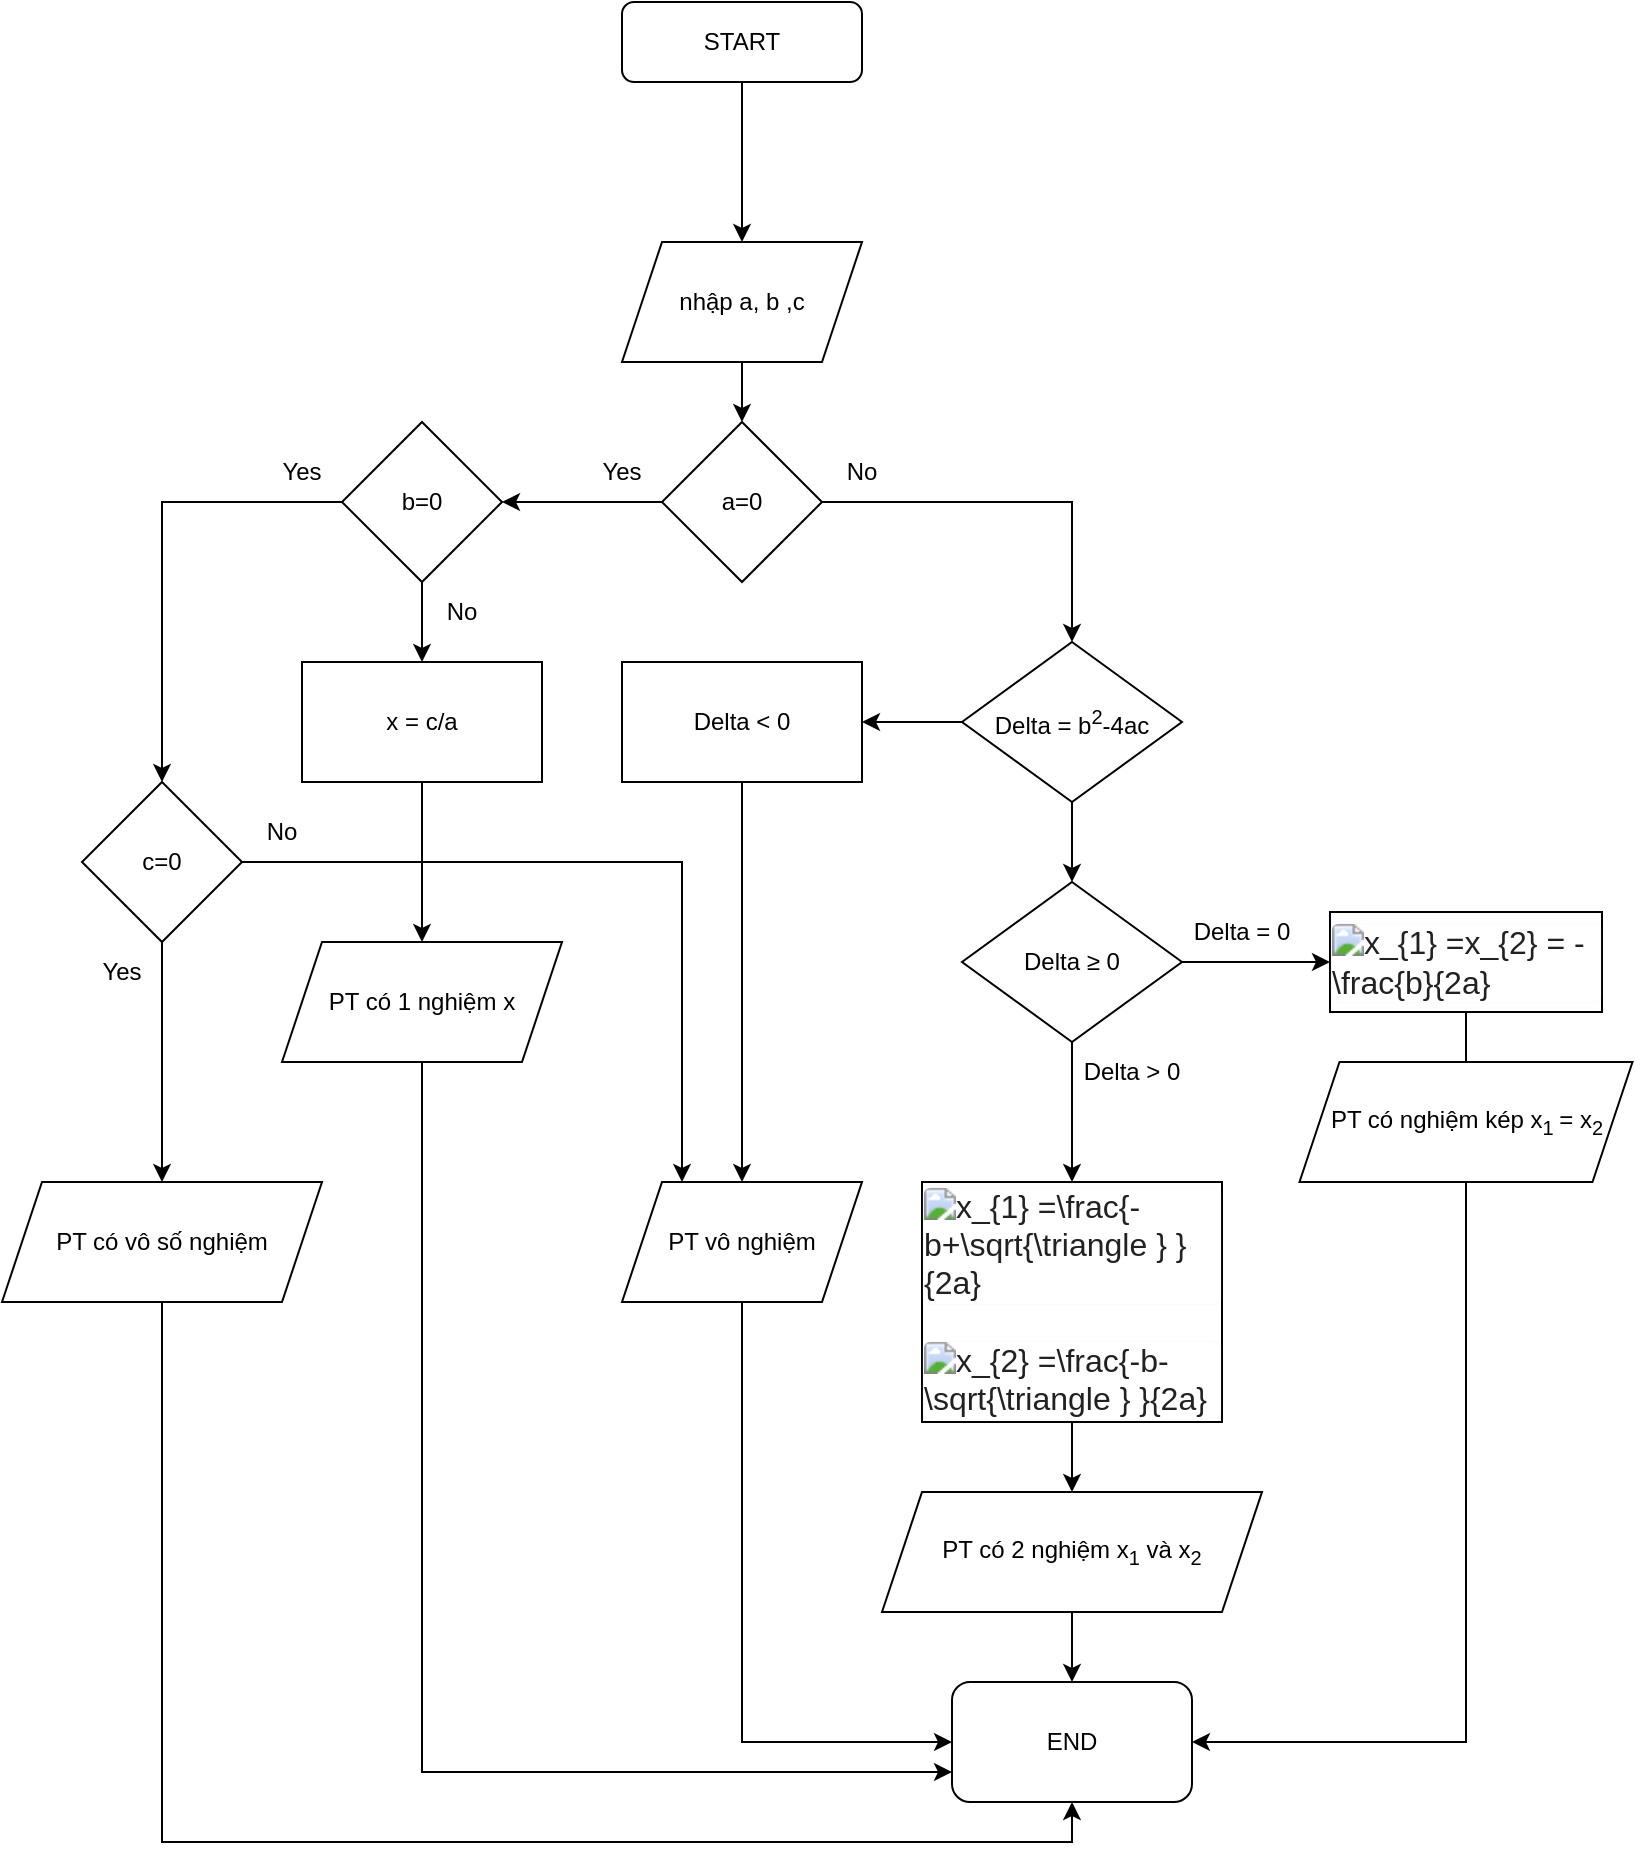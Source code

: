 <mxfile version="24.7.6">
  <diagram id="C5RBs43oDa-KdzZeNtuy" name="Page-1">
    <mxGraphModel dx="1687" dy="918" grid="1" gridSize="10" guides="1" tooltips="1" connect="1" arrows="1" fold="1" page="1" pageScale="1" pageWidth="827" pageHeight="1169" math="0" shadow="0">
      <root>
        <mxCell id="WIyWlLk6GJQsqaUBKTNV-0" />
        <mxCell id="WIyWlLk6GJQsqaUBKTNV-1" parent="WIyWlLk6GJQsqaUBKTNV-0" />
        <mxCell id="qmbQsUwb_5-3CyHs6vJM-4" value="" style="edgeStyle=orthogonalEdgeStyle;rounded=0;orthogonalLoop=1;jettySize=auto;html=1;" edge="1" parent="WIyWlLk6GJQsqaUBKTNV-1" source="WIyWlLk6GJQsqaUBKTNV-3" target="qmbQsUwb_5-3CyHs6vJM-1">
          <mxGeometry relative="1" as="geometry" />
        </mxCell>
        <mxCell id="WIyWlLk6GJQsqaUBKTNV-3" value="START" style="rounded=1;whiteSpace=wrap;html=1;fontSize=12;glass=0;strokeWidth=1;shadow=0;" parent="WIyWlLk6GJQsqaUBKTNV-1" vertex="1">
          <mxGeometry x="310" y="10" width="120" height="40" as="geometry" />
        </mxCell>
        <mxCell id="qmbQsUwb_5-3CyHs6vJM-41" value="" style="edgeStyle=orthogonalEdgeStyle;rounded=0;orthogonalLoop=1;jettySize=auto;html=1;" edge="1" parent="WIyWlLk6GJQsqaUBKTNV-1" source="qmbQsUwb_5-3CyHs6vJM-1" target="qmbQsUwb_5-3CyHs6vJM-40">
          <mxGeometry relative="1" as="geometry" />
        </mxCell>
        <mxCell id="qmbQsUwb_5-3CyHs6vJM-1" value="nhập a, b ,c" style="shape=parallelogram;perimeter=parallelogramPerimeter;whiteSpace=wrap;html=1;fixedSize=1;" vertex="1" parent="WIyWlLk6GJQsqaUBKTNV-1">
          <mxGeometry x="310" y="130" width="120" height="60" as="geometry" />
        </mxCell>
        <mxCell id="qmbQsUwb_5-3CyHs6vJM-14" value="" style="edgeStyle=orthogonalEdgeStyle;rounded=0;orthogonalLoop=1;jettySize=auto;html=1;" edge="1" parent="WIyWlLk6GJQsqaUBKTNV-1" source="qmbQsUwb_5-3CyHs6vJM-10" target="qmbQsUwb_5-3CyHs6vJM-13">
          <mxGeometry relative="1" as="geometry" />
        </mxCell>
        <mxCell id="qmbQsUwb_5-3CyHs6vJM-22" value="" style="edgeStyle=orthogonalEdgeStyle;rounded=0;orthogonalLoop=1;jettySize=auto;html=1;" edge="1" parent="WIyWlLk6GJQsqaUBKTNV-1" source="qmbQsUwb_5-3CyHs6vJM-10" target="qmbQsUwb_5-3CyHs6vJM-21">
          <mxGeometry relative="1" as="geometry" />
        </mxCell>
        <mxCell id="qmbQsUwb_5-3CyHs6vJM-10" value="Delta = b&lt;sup&gt;2&lt;/sup&gt;-4ac" style="rhombus;whiteSpace=wrap;html=1;" vertex="1" parent="WIyWlLk6GJQsqaUBKTNV-1">
          <mxGeometry x="480" y="330" width="110" height="80" as="geometry" />
        </mxCell>
        <mxCell id="qmbQsUwb_5-3CyHs6vJM-18" value="" style="edgeStyle=orthogonalEdgeStyle;rounded=0;orthogonalLoop=1;jettySize=auto;html=1;entryX=0.5;entryY=0;entryDx=0;entryDy=0;" edge="1" parent="WIyWlLk6GJQsqaUBKTNV-1" source="qmbQsUwb_5-3CyHs6vJM-13" target="qmbQsUwb_5-3CyHs6vJM-19">
          <mxGeometry relative="1" as="geometry">
            <mxPoint x="370" y="480" as="targetPoint" />
          </mxGeometry>
        </mxCell>
        <mxCell id="qmbQsUwb_5-3CyHs6vJM-13" value="Delta &amp;lt; 0" style="whiteSpace=wrap;html=1;" vertex="1" parent="WIyWlLk6GJQsqaUBKTNV-1">
          <mxGeometry x="310" y="340" width="120" height="60" as="geometry" />
        </mxCell>
        <mxCell id="qmbQsUwb_5-3CyHs6vJM-33" style="edgeStyle=orthogonalEdgeStyle;rounded=0;orthogonalLoop=1;jettySize=auto;html=1;entryX=0;entryY=0.5;entryDx=0;entryDy=0;" edge="1" parent="WIyWlLk6GJQsqaUBKTNV-1" source="qmbQsUwb_5-3CyHs6vJM-19" target="qmbQsUwb_5-3CyHs6vJM-31">
          <mxGeometry relative="1" as="geometry">
            <Array as="points">
              <mxPoint x="370" y="880" />
            </Array>
          </mxGeometry>
        </mxCell>
        <mxCell id="qmbQsUwb_5-3CyHs6vJM-19" value="PT vô nghiệm" style="shape=parallelogram;perimeter=parallelogramPerimeter;whiteSpace=wrap;html=1;fixedSize=1;" vertex="1" parent="WIyWlLk6GJQsqaUBKTNV-1">
          <mxGeometry x="310" y="600" width="120" height="60" as="geometry" />
        </mxCell>
        <mxCell id="qmbQsUwb_5-3CyHs6vJM-28" value="" style="edgeStyle=orthogonalEdgeStyle;rounded=0;orthogonalLoop=1;jettySize=auto;html=1;" edge="1" parent="WIyWlLk6GJQsqaUBKTNV-1" source="qmbQsUwb_5-3CyHs6vJM-21" target="qmbQsUwb_5-3CyHs6vJM-27">
          <mxGeometry relative="1" as="geometry" />
        </mxCell>
        <mxCell id="qmbQsUwb_5-3CyHs6vJM-21" value="&lt;div style=&quot;text-align: left;&quot;&gt;&lt;span style=&quot;background-color: initial;&quot;&gt;Delta ≥&amp;nbsp;&lt;/span&gt;&lt;span style=&quot;background-color: initial;&quot;&gt;0&lt;/span&gt;&lt;/div&gt;" style="rhombus;whiteSpace=wrap;html=1;" vertex="1" parent="WIyWlLk6GJQsqaUBKTNV-1">
          <mxGeometry x="480" y="450" width="110" height="80" as="geometry" />
        </mxCell>
        <mxCell id="qmbQsUwb_5-3CyHs6vJM-23" value="" style="endArrow=classic;html=1;rounded=0;exitX=1;exitY=0.5;exitDx=0;exitDy=0;" edge="1" parent="WIyWlLk6GJQsqaUBKTNV-1" source="qmbQsUwb_5-3CyHs6vJM-21" target="qmbQsUwb_5-3CyHs6vJM-24">
          <mxGeometry width="50" height="50" relative="1" as="geometry">
            <mxPoint x="540" y="510" as="sourcePoint" />
            <mxPoint x="630" y="490" as="targetPoint" />
          </mxGeometry>
        </mxCell>
        <mxCell id="qmbQsUwb_5-3CyHs6vJM-26" value="" style="edgeStyle=orthogonalEdgeStyle;rounded=0;orthogonalLoop=1;jettySize=auto;html=1;" edge="1" parent="WIyWlLk6GJQsqaUBKTNV-1" source="qmbQsUwb_5-3CyHs6vJM-24">
          <mxGeometry relative="1" as="geometry">
            <mxPoint x="732.059" y="600" as="targetPoint" />
          </mxGeometry>
        </mxCell>
        <mxCell id="qmbQsUwb_5-3CyHs6vJM-24" value="&lt;img style=&quot;margin: 0px auto; padding: 0px; border: 0px solid rgb(204, 204, 204); font-variant-numeric: inherit; font-variant-east-asian: inherit; font-variant-alternates: inherit; font-variant-position: inherit; font-stretch: inherit; font-size: 16px; line-height: inherit; font-family: Arial, sans-serif; font-optical-sizing: inherit; font-kerning: inherit; font-feature-settings: inherit; font-variation-settings: inherit; vertical-align: middle; box-shadow: rgb(238, 238, 238) 0px 0px 1px; border-radius: 3px; max-width: 100%; height: 41px; color: rgba(0, 0, 0, 0.87); text-align: left; background-color: rgb(255, 255, 255); width: 128px;&quot; data-was-processed=&quot;true&quot; data-i=&quot;0&quot; data-src=&quot;https://tex.vdoc.vn?tex=x_%7B1%7D%20%3Dx_%7B2%7D%20%3D%20-%20%5Cfrac%7Bb%7D%7B2a%7D&quot; class=&quot;lazy loaded&quot; data-latex=&quot;x_{1} =x_{2} = - \frac{b}{2a}&quot; height=&quot;41&quot; width=&quot;128&quot; alt=&quot;x_{1} =x_{2} = - \frac{b}{2a}&quot; src=&quot;https://tex.vdoc.vn/?tex=x_%7B1%7D%20%3Dx_%7B2%7D%20%3D%20-%20%5Cfrac%7Bb%7D%7B2a%7D&quot;&gt;" style="rounded=0;whiteSpace=wrap;html=1;" vertex="1" parent="WIyWlLk6GJQsqaUBKTNV-1">
          <mxGeometry x="664" y="465" width="136" height="50" as="geometry" />
        </mxCell>
        <mxCell id="qmbQsUwb_5-3CyHs6vJM-38" style="edgeStyle=orthogonalEdgeStyle;rounded=0;orthogonalLoop=1;jettySize=auto;html=1;entryX=1;entryY=0.5;entryDx=0;entryDy=0;exitX=0.5;exitY=1;exitDx=0;exitDy=0;" edge="1" parent="WIyWlLk6GJQsqaUBKTNV-1" source="qmbQsUwb_5-3CyHs6vJM-25" target="qmbQsUwb_5-3CyHs6vJM-31">
          <mxGeometry relative="1" as="geometry">
            <mxPoint x="732" y="660" as="sourcePoint" />
          </mxGeometry>
        </mxCell>
        <mxCell id="qmbQsUwb_5-3CyHs6vJM-25" value="PT có nghiệm kép x&lt;sub&gt;1&amp;nbsp;&lt;/sub&gt;= x&lt;sub&gt;2&lt;/sub&gt;" style="shape=parallelogram;perimeter=parallelogramPerimeter;whiteSpace=wrap;html=1;fixedSize=1;rounded=0;" vertex="1" parent="WIyWlLk6GJQsqaUBKTNV-1">
          <mxGeometry x="648.75" y="540" width="166.5" height="60" as="geometry" />
        </mxCell>
        <mxCell id="qmbQsUwb_5-3CyHs6vJM-30" value="" style="edgeStyle=orthogonalEdgeStyle;rounded=0;orthogonalLoop=1;jettySize=auto;html=1;" edge="1" parent="WIyWlLk6GJQsqaUBKTNV-1" source="qmbQsUwb_5-3CyHs6vJM-27" target="qmbQsUwb_5-3CyHs6vJM-29">
          <mxGeometry relative="1" as="geometry" />
        </mxCell>
        <mxCell id="qmbQsUwb_5-3CyHs6vJM-27" value="&lt;img style=&quot;margin: 0px auto; padding: 0px; border: 0px solid rgb(204, 204, 204); font-variant-numeric: inherit; font-variant-east-asian: inherit; font-variant-alternates: inherit; font-variant-position: inherit; font-stretch: inherit; font-size: 16px; line-height: inherit; font-family: Arial, sans-serif; font-optical-sizing: inherit; font-kerning: inherit; font-feature-settings: inherit; font-variation-settings: inherit; vertical-align: middle; box-shadow: rgb(238, 238, 238) 0px 0px 1px; border-radius: 3px; max-width: 100%; height: 46px; color: rgba(0, 0, 0, 0.87); text-align: start; background-color: rgb(255, 255, 255); width: 128px;&quot; data-was-processed=&quot;true&quot; data-i=&quot;1&quot; data-src=&quot;https://tex.vdoc.vn?tex=x_%7B1%7D%20%3D%5Cfrac%7B-b%2B%5Csqrt%7B%5Ctriangle%20%7D%20%7D%7B2a%7D&quot; class=&quot;lazy loaded&quot; data-latex=&quot;x_{1} =\frac{-b+\sqrt{\triangle } }{2a}&quot; height=&quot;46&quot; width=&quot;128&quot; alt=&quot;x_{1} =\frac{-b+\sqrt{\triangle } }{2a}&quot; src=&quot;https://tex.vdoc.vn/?tex=x_%7B1%7D%20%3D%5Cfrac%7B-b%2B%5Csqrt%7B%5Ctriangle%20%7D%20%7D%7B2a%7D&quot;&gt;&lt;span style=&quot;color: rgba(0, 0, 0, 0.87); font-family: Arial, sans-serif; font-size: 16px; text-align: start; background-color: rgb(255, 255, 255);&quot;&gt;&amp;nbsp;&lt;/span&gt;&lt;span style=&quot;color: rgba(0, 0, 0, 0.87); font-family: Arial, sans-serif; font-size: 16px; text-align: start; background-color: rgb(255, 255, 255);&quot;&gt;&amp;nbsp;&lt;/span&gt;&lt;img style=&quot;margin: 0px auto; padding: 0px; border: 0px solid rgb(204, 204, 204); font-variant-numeric: inherit; font-variant-east-asian: inherit; font-variant-alternates: inherit; font-variant-position: inherit; font-stretch: inherit; font-size: 16px; line-height: inherit; font-family: Arial, sans-serif; font-optical-sizing: inherit; font-kerning: inherit; font-feature-settings: inherit; font-variation-settings: inherit; vertical-align: middle; box-shadow: rgb(238, 238, 238) 0px 0px 1px; border-radius: 3px; max-width: 100%; height: 46px; color: rgba(0, 0, 0, 0.87); text-align: start; background-color: rgb(255, 255, 255); width: 128px;&quot; data-was-processed=&quot;true&quot; data-i=&quot;2&quot; data-src=&quot;https://tex.vdoc.vn?tex=x_%7B2%7D%20%3D%5Cfrac%7B-b-%5Csqrt%7B%5Ctriangle%20%7D%20%7D%7B2a%7D&quot; class=&quot;lazy loaded&quot; data-latex=&quot;x_{2} =\frac{-b-\sqrt{\triangle } }{2a}&quot; height=&quot;46&quot; width=&quot;128&quot; alt=&quot;x_{2} =\frac{-b-\sqrt{\triangle } }{2a}&quot; src=&quot;https://tex.vdoc.vn/?tex=x_%7B2%7D%20%3D%5Cfrac%7B-b-%5Csqrt%7B%5Ctriangle%20%7D%20%7D%7B2a%7D&quot;&gt;" style="whiteSpace=wrap;html=1;" vertex="1" parent="WIyWlLk6GJQsqaUBKTNV-1">
          <mxGeometry x="460" y="600" width="150" height="120" as="geometry" />
        </mxCell>
        <mxCell id="qmbQsUwb_5-3CyHs6vJM-32" value="" style="edgeStyle=orthogonalEdgeStyle;rounded=0;orthogonalLoop=1;jettySize=auto;html=1;" edge="1" parent="WIyWlLk6GJQsqaUBKTNV-1" source="qmbQsUwb_5-3CyHs6vJM-29" target="qmbQsUwb_5-3CyHs6vJM-31">
          <mxGeometry relative="1" as="geometry" />
        </mxCell>
        <mxCell id="qmbQsUwb_5-3CyHs6vJM-29" value="PT có 2 nghiệm x&lt;sub&gt;1&lt;/sub&gt; và x&lt;sub&gt;2&lt;/sub&gt;" style="shape=parallelogram;perimeter=parallelogramPerimeter;whiteSpace=wrap;html=1;fixedSize=1;" vertex="1" parent="WIyWlLk6GJQsqaUBKTNV-1">
          <mxGeometry x="440" y="755" width="190" height="60" as="geometry" />
        </mxCell>
        <mxCell id="qmbQsUwb_5-3CyHs6vJM-31" value="END" style="rounded=1;whiteSpace=wrap;html=1;" vertex="1" parent="WIyWlLk6GJQsqaUBKTNV-1">
          <mxGeometry x="475" y="850" width="120" height="60" as="geometry" />
        </mxCell>
        <mxCell id="qmbQsUwb_5-3CyHs6vJM-36" value="Delta = 0" style="text;html=1;align=center;verticalAlign=middle;whiteSpace=wrap;rounded=0;" vertex="1" parent="WIyWlLk6GJQsqaUBKTNV-1">
          <mxGeometry x="590" y="460" width="60" height="30" as="geometry" />
        </mxCell>
        <mxCell id="qmbQsUwb_5-3CyHs6vJM-37" value="Delta &amp;gt; 0" style="text;html=1;align=center;verticalAlign=middle;whiteSpace=wrap;rounded=0;" vertex="1" parent="WIyWlLk6GJQsqaUBKTNV-1">
          <mxGeometry x="535" y="530" width="60" height="30" as="geometry" />
        </mxCell>
        <mxCell id="qmbQsUwb_5-3CyHs6vJM-42" style="edgeStyle=orthogonalEdgeStyle;rounded=0;orthogonalLoop=1;jettySize=auto;html=1;entryX=0.5;entryY=0;entryDx=0;entryDy=0;" edge="1" parent="WIyWlLk6GJQsqaUBKTNV-1" source="qmbQsUwb_5-3CyHs6vJM-40" target="qmbQsUwb_5-3CyHs6vJM-10">
          <mxGeometry relative="1" as="geometry" />
        </mxCell>
        <mxCell id="qmbQsUwb_5-3CyHs6vJM-46" value="" style="edgeStyle=orthogonalEdgeStyle;rounded=0;orthogonalLoop=1;jettySize=auto;html=1;" edge="1" parent="WIyWlLk6GJQsqaUBKTNV-1" source="qmbQsUwb_5-3CyHs6vJM-40" target="qmbQsUwb_5-3CyHs6vJM-45">
          <mxGeometry relative="1" as="geometry" />
        </mxCell>
        <mxCell id="qmbQsUwb_5-3CyHs6vJM-40" value="a=0" style="rhombus;whiteSpace=wrap;html=1;" vertex="1" parent="WIyWlLk6GJQsqaUBKTNV-1">
          <mxGeometry x="330" y="220" width="80" height="80" as="geometry" />
        </mxCell>
        <mxCell id="qmbQsUwb_5-3CyHs6vJM-43" value="No" style="text;html=1;align=center;verticalAlign=middle;whiteSpace=wrap;rounded=0;" vertex="1" parent="WIyWlLk6GJQsqaUBKTNV-1">
          <mxGeometry x="410" y="230" width="40" height="30" as="geometry" />
        </mxCell>
        <mxCell id="qmbQsUwb_5-3CyHs6vJM-50" value="" style="edgeStyle=orthogonalEdgeStyle;rounded=0;orthogonalLoop=1;jettySize=auto;html=1;" edge="1" parent="WIyWlLk6GJQsqaUBKTNV-1" source="qmbQsUwb_5-3CyHs6vJM-45" target="qmbQsUwb_5-3CyHs6vJM-49">
          <mxGeometry relative="1" as="geometry" />
        </mxCell>
        <mxCell id="qmbQsUwb_5-3CyHs6vJM-45" value="b=0" style="rhombus;whiteSpace=wrap;html=1;" vertex="1" parent="WIyWlLk6GJQsqaUBKTNV-1">
          <mxGeometry x="170" y="220" width="80" height="80" as="geometry" />
        </mxCell>
        <mxCell id="qmbQsUwb_5-3CyHs6vJM-48" value="Yes" style="text;html=1;align=center;verticalAlign=middle;whiteSpace=wrap;rounded=0;" vertex="1" parent="WIyWlLk6GJQsqaUBKTNV-1">
          <mxGeometry x="290" y="230" width="40" height="30" as="geometry" />
        </mxCell>
        <mxCell id="qmbQsUwb_5-3CyHs6vJM-53" value="" style="edgeStyle=orthogonalEdgeStyle;rounded=0;orthogonalLoop=1;jettySize=auto;html=1;" edge="1" parent="WIyWlLk6GJQsqaUBKTNV-1" source="qmbQsUwb_5-3CyHs6vJM-49" target="qmbQsUwb_5-3CyHs6vJM-52">
          <mxGeometry relative="1" as="geometry" />
        </mxCell>
        <mxCell id="qmbQsUwb_5-3CyHs6vJM-49" value="x = c/a" style="whiteSpace=wrap;html=1;" vertex="1" parent="WIyWlLk6GJQsqaUBKTNV-1">
          <mxGeometry x="150" y="340" width="120" height="60" as="geometry" />
        </mxCell>
        <mxCell id="qmbQsUwb_5-3CyHs6vJM-54" style="edgeStyle=orthogonalEdgeStyle;rounded=0;orthogonalLoop=1;jettySize=auto;html=1;entryX=0;entryY=0.75;entryDx=0;entryDy=0;" edge="1" parent="WIyWlLk6GJQsqaUBKTNV-1" source="qmbQsUwb_5-3CyHs6vJM-52" target="qmbQsUwb_5-3CyHs6vJM-31">
          <mxGeometry relative="1" as="geometry">
            <Array as="points">
              <mxPoint x="210" y="895" />
            </Array>
          </mxGeometry>
        </mxCell>
        <mxCell id="qmbQsUwb_5-3CyHs6vJM-52" value="PT có 1 nghiệm x" style="shape=parallelogram;perimeter=parallelogramPerimeter;whiteSpace=wrap;html=1;fixedSize=1;" vertex="1" parent="WIyWlLk6GJQsqaUBKTNV-1">
          <mxGeometry x="140" y="480" width="140" height="60" as="geometry" />
        </mxCell>
        <mxCell id="qmbQsUwb_5-3CyHs6vJM-56" value="No" style="text;html=1;align=center;verticalAlign=middle;whiteSpace=wrap;rounded=0;" vertex="1" parent="WIyWlLk6GJQsqaUBKTNV-1">
          <mxGeometry x="210" y="300" width="40" height="30" as="geometry" />
        </mxCell>
        <mxCell id="qmbQsUwb_5-3CyHs6vJM-57" value="" style="endArrow=classic;html=1;rounded=0;exitX=0;exitY=0.5;exitDx=0;exitDy=0;entryX=0.5;entryY=0;entryDx=0;entryDy=0;" edge="1" parent="WIyWlLk6GJQsqaUBKTNV-1" source="qmbQsUwb_5-3CyHs6vJM-45" target="qmbQsUwb_5-3CyHs6vJM-59">
          <mxGeometry width="50" height="50" relative="1" as="geometry">
            <mxPoint x="170" y="370" as="sourcePoint" />
            <mxPoint x="80" y="260" as="targetPoint" />
            <Array as="points">
              <mxPoint x="80" y="260" />
            </Array>
          </mxGeometry>
        </mxCell>
        <mxCell id="qmbQsUwb_5-3CyHs6vJM-58" value="Yes" style="text;html=1;align=center;verticalAlign=middle;whiteSpace=wrap;rounded=0;" vertex="1" parent="WIyWlLk6GJQsqaUBKTNV-1">
          <mxGeometry x="120" y="230" width="60" height="30" as="geometry" />
        </mxCell>
        <mxCell id="qmbQsUwb_5-3CyHs6vJM-61" value="" style="edgeStyle=orthogonalEdgeStyle;rounded=0;orthogonalLoop=1;jettySize=auto;html=1;" edge="1" parent="WIyWlLk6GJQsqaUBKTNV-1" source="qmbQsUwb_5-3CyHs6vJM-59" target="qmbQsUwb_5-3CyHs6vJM-60">
          <mxGeometry relative="1" as="geometry" />
        </mxCell>
        <mxCell id="qmbQsUwb_5-3CyHs6vJM-59" value="c=0" style="rhombus;whiteSpace=wrap;html=1;" vertex="1" parent="WIyWlLk6GJQsqaUBKTNV-1">
          <mxGeometry x="40" y="400" width="80" height="80" as="geometry" />
        </mxCell>
        <mxCell id="qmbQsUwb_5-3CyHs6vJM-62" style="edgeStyle=orthogonalEdgeStyle;rounded=0;orthogonalLoop=1;jettySize=auto;html=1;entryX=0.5;entryY=1;entryDx=0;entryDy=0;" edge="1" parent="WIyWlLk6GJQsqaUBKTNV-1" source="qmbQsUwb_5-3CyHs6vJM-60" target="qmbQsUwb_5-3CyHs6vJM-31">
          <mxGeometry relative="1" as="geometry">
            <Array as="points">
              <mxPoint x="80" y="930" />
              <mxPoint x="535" y="930" />
            </Array>
          </mxGeometry>
        </mxCell>
        <mxCell id="qmbQsUwb_5-3CyHs6vJM-60" value="PT có vô số nghiệm" style="shape=parallelogram;perimeter=parallelogramPerimeter;whiteSpace=wrap;html=1;fixedSize=1;" vertex="1" parent="WIyWlLk6GJQsqaUBKTNV-1">
          <mxGeometry y="600" width="160" height="60" as="geometry" />
        </mxCell>
        <mxCell id="qmbQsUwb_5-3CyHs6vJM-63" value="" style="endArrow=classic;html=1;rounded=0;exitX=1;exitY=0.5;exitDx=0;exitDy=0;entryX=0.25;entryY=0;entryDx=0;entryDy=0;" edge="1" parent="WIyWlLk6GJQsqaUBKTNV-1" source="qmbQsUwb_5-3CyHs6vJM-59" target="qmbQsUwb_5-3CyHs6vJM-19">
          <mxGeometry width="50" height="50" relative="1" as="geometry">
            <mxPoint x="170" y="560" as="sourcePoint" />
            <mxPoint x="220" y="510" as="targetPoint" />
            <Array as="points">
              <mxPoint x="340" y="440" />
            </Array>
          </mxGeometry>
        </mxCell>
        <mxCell id="qmbQsUwb_5-3CyHs6vJM-64" value="No" style="text;html=1;align=center;verticalAlign=middle;whiteSpace=wrap;rounded=0;" vertex="1" parent="WIyWlLk6GJQsqaUBKTNV-1">
          <mxGeometry x="120" y="410" width="40" height="30" as="geometry" />
        </mxCell>
        <mxCell id="qmbQsUwb_5-3CyHs6vJM-65" value="Yes" style="text;html=1;align=center;verticalAlign=middle;whiteSpace=wrap;rounded=0;" vertex="1" parent="WIyWlLk6GJQsqaUBKTNV-1">
          <mxGeometry x="40" y="480" width="40" height="30" as="geometry" />
        </mxCell>
      </root>
    </mxGraphModel>
  </diagram>
</mxfile>
